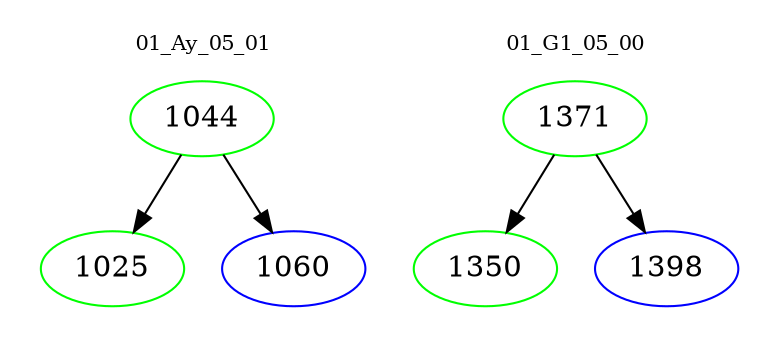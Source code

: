 digraph{
subgraph cluster_0 {
color = white
label = "01_Ay_05_01";
fontsize=10;
T0_1044 [label="1044", color="green"]
T0_1044 -> T0_1025 [color="black"]
T0_1025 [label="1025", color="green"]
T0_1044 -> T0_1060 [color="black"]
T0_1060 [label="1060", color="blue"]
}
subgraph cluster_1 {
color = white
label = "01_G1_05_00";
fontsize=10;
T1_1371 [label="1371", color="green"]
T1_1371 -> T1_1350 [color="black"]
T1_1350 [label="1350", color="green"]
T1_1371 -> T1_1398 [color="black"]
T1_1398 [label="1398", color="blue"]
}
}
